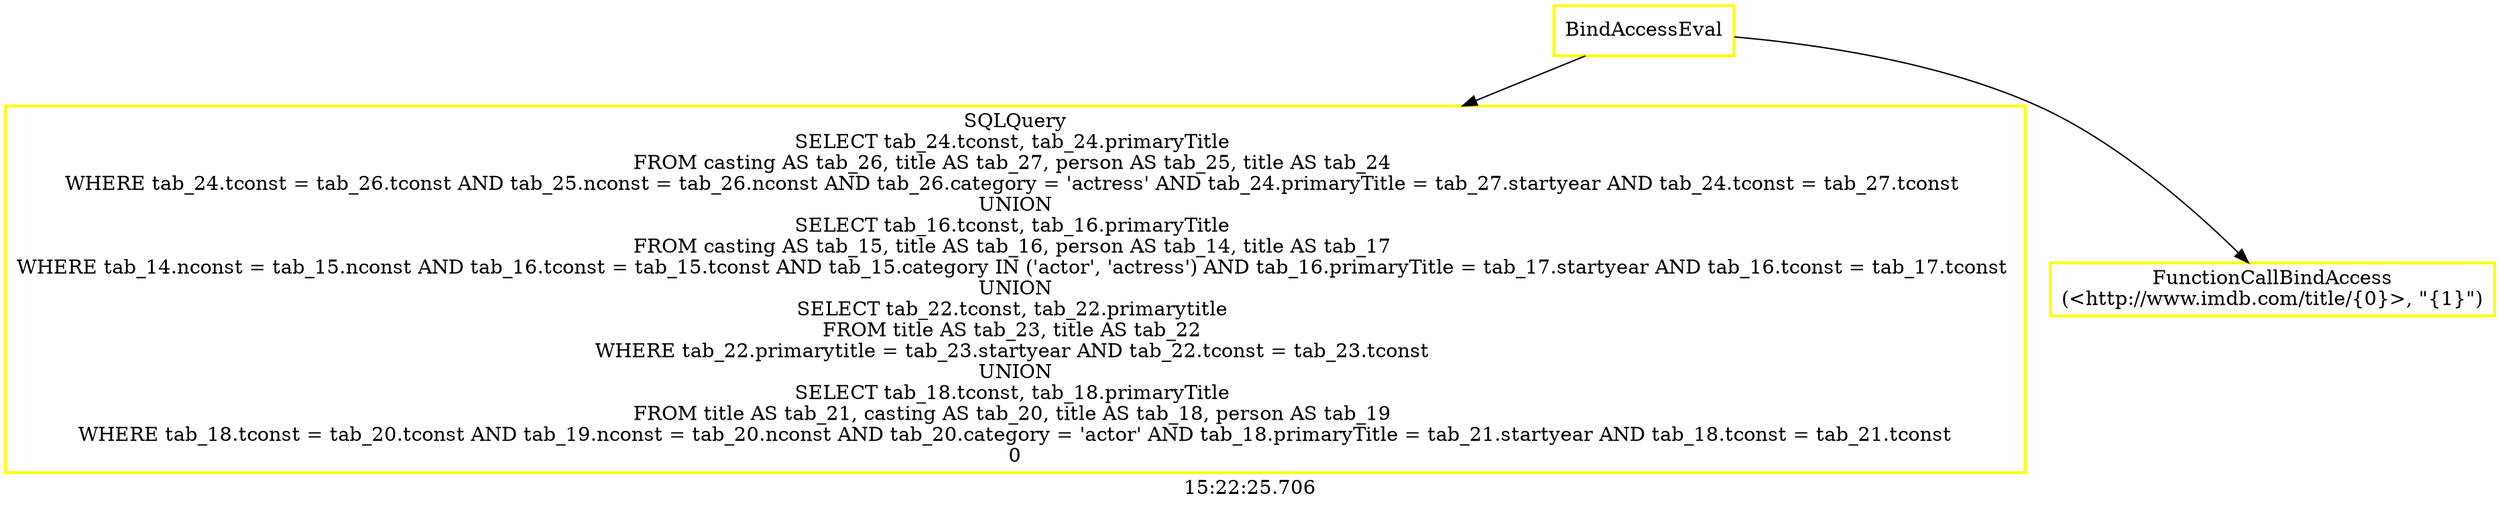 digraph  g{ graph[label = "15:22:25.706"]
node [shape=rectangle, color=black, fontcolor=black, style=bold] edge [color=black] 0 [label="BindAccessEval", color = yellow] ; 
1 [label="SQLQuery
SELECT tab_24.tconst, tab_24.primaryTitle 
FROM casting AS tab_26, title AS tab_27, person AS tab_25, title AS tab_24 
WHERE tab_24.tconst = tab_26.tconst AND tab_25.nconst = tab_26.nconst AND tab_26.category = 'actress' AND tab_24.primaryTitle = tab_27.startyear AND tab_24.tconst = tab_27.tconst 
UNION
SELECT tab_16.tconst, tab_16.primaryTitle 
FROM casting AS tab_15, title AS tab_16, person AS tab_14, title AS tab_17 
WHERE tab_14.nconst = tab_15.nconst AND tab_16.tconst = tab_15.tconst AND tab_15.category IN ('actor', 'actress') AND tab_16.primaryTitle = tab_17.startyear AND tab_16.tconst = tab_17.tconst 
UNION
SELECT tab_22.tconst, tab_22.primarytitle 
FROM title AS tab_23, title AS tab_22 
WHERE tab_22.primarytitle = tab_23.startyear AND tab_22.tconst = tab_23.tconst 
UNION
SELECT tab_18.tconst, tab_18.primaryTitle 
FROM title AS tab_21, casting AS tab_20, title AS tab_18, person AS tab_19 
WHERE tab_18.tconst = tab_20.tconst AND tab_19.nconst = tab_20.nconst AND tab_20.category = 'actor' AND tab_18.primaryTitle = tab_21.startyear AND tab_18.tconst = tab_21.tconst
0", color = yellow] ; 
0 -> 1 ; 
2 [label="FunctionCallBindAccess
(<http://www.imdb.com/title/{0}>, \"{1}\")", color = yellow] ; 
0 -> 2 ; 
}

